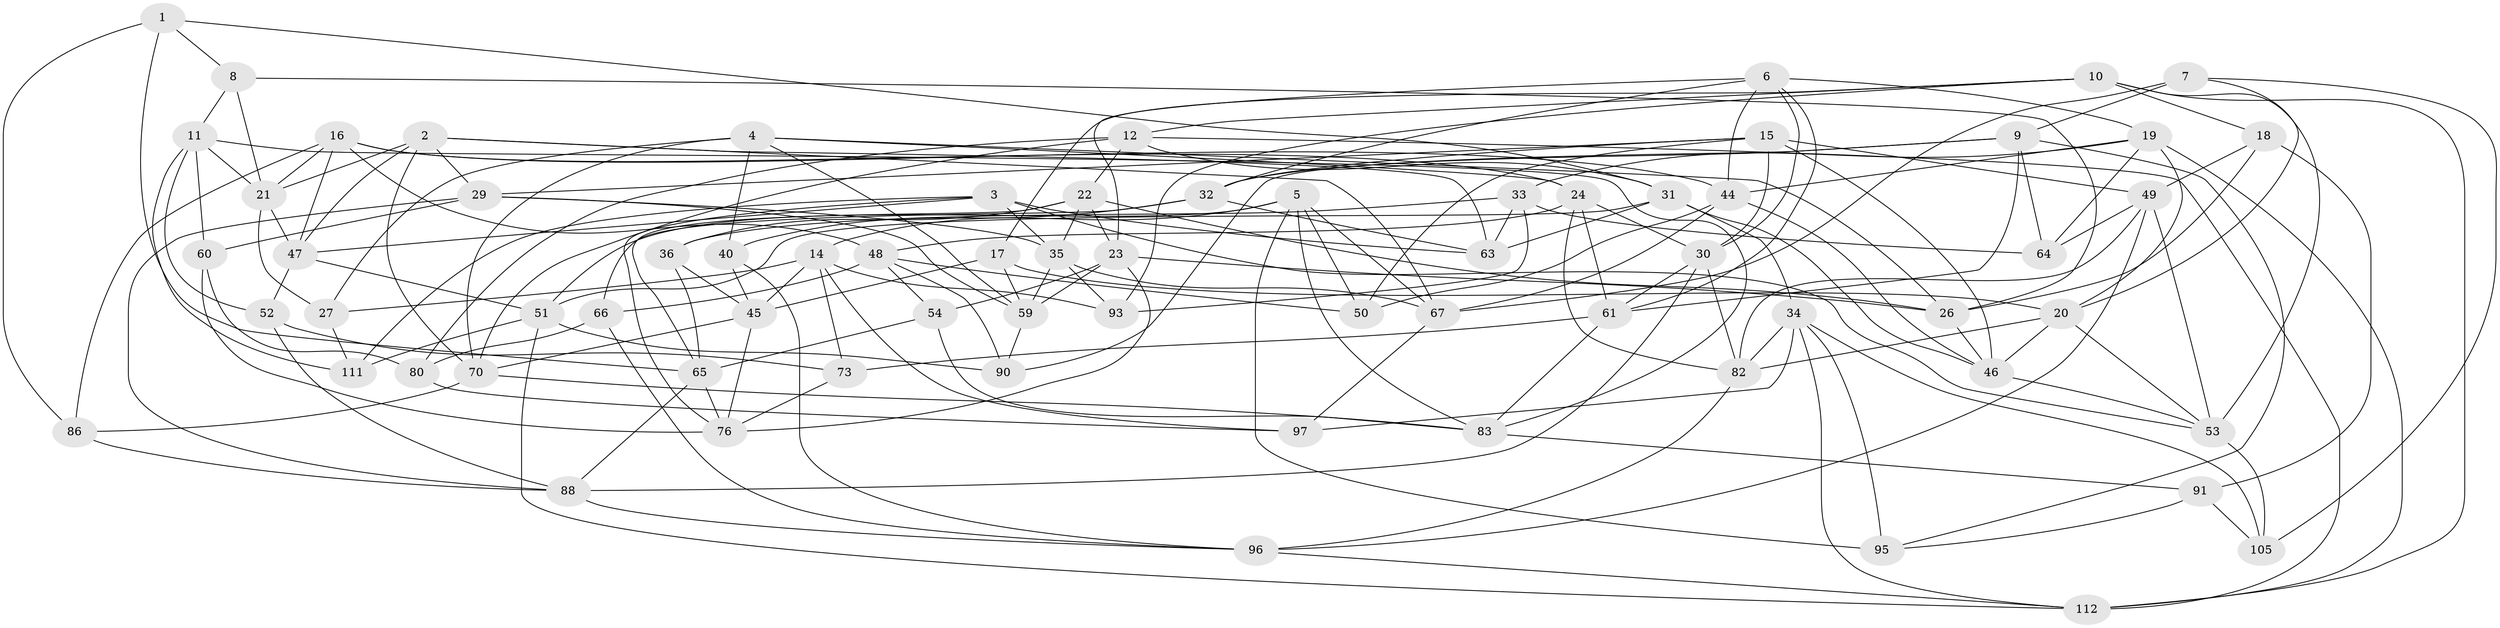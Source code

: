 // Generated by graph-tools (version 1.1) at 2025/52/02/27/25 19:52:30]
// undirected, 70 vertices, 185 edges
graph export_dot {
graph [start="1"]
  node [color=gray90,style=filled];
  1;
  2 [super="+115"];
  3 [super="+77"];
  4 [super="+85"];
  5 [super="+104"];
  6 [super="+113"];
  7;
  8;
  9 [super="+13"];
  10 [super="+56"];
  11 [super="+100"];
  12 [super="+71"];
  14 [super="+72"];
  15 [super="+114"];
  16 [super="+75"];
  17;
  18;
  19 [super="+62"];
  20 [super="+43"];
  21 [super="+42"];
  22 [super="+25"];
  23 [super="+98"];
  24 [super="+28"];
  26 [super="+92"];
  27;
  29 [super="+38"];
  30 [super="+107"];
  31 [super="+41"];
  32 [super="+37"];
  33 [super="+74"];
  34 [super="+58"];
  35 [super="+39"];
  36;
  40;
  44 [super="+99"];
  45 [super="+101"];
  46 [super="+55"];
  47 [super="+78"];
  48 [super="+84"];
  49 [super="+69"];
  50;
  51 [super="+87"];
  52;
  53 [super="+57"];
  54;
  59 [super="+79"];
  60;
  61 [super="+68"];
  63 [super="+81"];
  64;
  65 [super="+94"];
  66;
  67 [super="+106"];
  70 [super="+110"];
  73;
  76 [super="+89"];
  80;
  82 [super="+108"];
  83 [super="+102"];
  86;
  88 [super="+103"];
  90;
  91;
  93;
  95;
  96 [super="+109"];
  97;
  105;
  111;
  112 [super="+116"];
  1 -- 65;
  1 -- 86;
  1 -- 8;
  1 -- 31;
  2 -- 29;
  2 -- 21;
  2 -- 63;
  2 -- 70;
  2 -- 47;
  2 -- 67;
  3 -- 53;
  3 -- 76;
  3 -- 111;
  3 -- 47;
  3 -- 63;
  3 -- 35;
  4 -- 59;
  4 -- 24;
  4 -- 26;
  4 -- 40;
  4 -- 27;
  4 -- 70;
  5 -- 50;
  5 -- 95;
  5 -- 51;
  5 -- 14;
  5 -- 67;
  5 -- 83;
  6 -- 44;
  6 -- 61;
  6 -- 32;
  6 -- 19;
  6 -- 23;
  6 -- 30;
  7 -- 20;
  7 -- 105;
  7 -- 67;
  7 -- 9;
  8 -- 21;
  8 -- 26;
  8 -- 11;
  9 -- 64;
  9 -- 95;
  9 -- 61;
  9 -- 32;
  9 -- 90;
  10 -- 12;
  10 -- 93;
  10 -- 53;
  10 -- 17;
  10 -- 18;
  10 -- 112;
  11 -- 111;
  11 -- 52;
  11 -- 21;
  11 -- 60;
  11 -- 83;
  12 -- 80;
  12 -- 112;
  12 -- 22;
  12 -- 31;
  12 -- 70;
  14 -- 27;
  14 -- 97;
  14 -- 73;
  14 -- 93;
  14 -- 45;
  15 -- 49;
  15 -- 29;
  15 -- 50;
  15 -- 32;
  15 -- 30;
  15 -- 46;
  16 -- 86;
  16 -- 24;
  16 -- 21;
  16 -- 44;
  16 -- 48;
  16 -- 47;
  17 -- 59;
  17 -- 45;
  17 -- 20;
  18 -- 49;
  18 -- 26;
  18 -- 91;
  19 -- 44;
  19 -- 112;
  19 -- 64;
  19 -- 33;
  19 -- 20;
  20 -- 53;
  20 -- 46;
  20 -- 82;
  21 -- 27;
  21 -- 47;
  22 -- 36;
  22 -- 65;
  22 -- 26;
  22 -- 23;
  22 -- 35;
  23 -- 54;
  23 -- 59;
  23 -- 26;
  23 -- 76;
  24 -- 61;
  24 -- 48;
  24 -- 30;
  24 -- 82;
  26 -- 46;
  27 -- 111;
  29 -- 35;
  29 -- 59;
  29 -- 60;
  29 -- 88;
  30 -- 88;
  30 -- 61;
  30 -- 82;
  31 -- 51;
  31 -- 34;
  31 -- 46;
  31 -- 63;
  32 -- 40;
  32 -- 66;
  32 -- 63;
  33 -- 93;
  33 -- 64;
  33 -- 36;
  33 -- 63 [weight=2];
  34 -- 97;
  34 -- 105;
  34 -- 82;
  34 -- 112;
  34 -- 95;
  35 -- 93;
  35 -- 67;
  35 -- 59;
  36 -- 45;
  36 -- 65;
  40 -- 45;
  40 -- 96;
  44 -- 50;
  44 -- 67;
  44 -- 46;
  45 -- 76;
  45 -- 70;
  46 -- 53;
  47 -- 51;
  47 -- 52;
  48 -- 66;
  48 -- 50;
  48 -- 54;
  48 -- 90;
  49 -- 64;
  49 -- 82;
  49 -- 53;
  49 -- 96;
  51 -- 90;
  51 -- 111;
  51 -- 112;
  52 -- 88;
  52 -- 73;
  53 -- 105;
  54 -- 65;
  54 -- 83;
  59 -- 90;
  60 -- 80;
  60 -- 76;
  61 -- 73;
  61 -- 83;
  65 -- 88;
  65 -- 76;
  66 -- 96;
  66 -- 80;
  67 -- 97;
  70 -- 83;
  70 -- 86;
  73 -- 76;
  80 -- 97;
  82 -- 96;
  83 -- 91;
  86 -- 88;
  88 -- 96;
  91 -- 95;
  91 -- 105;
  96 -- 112;
}
